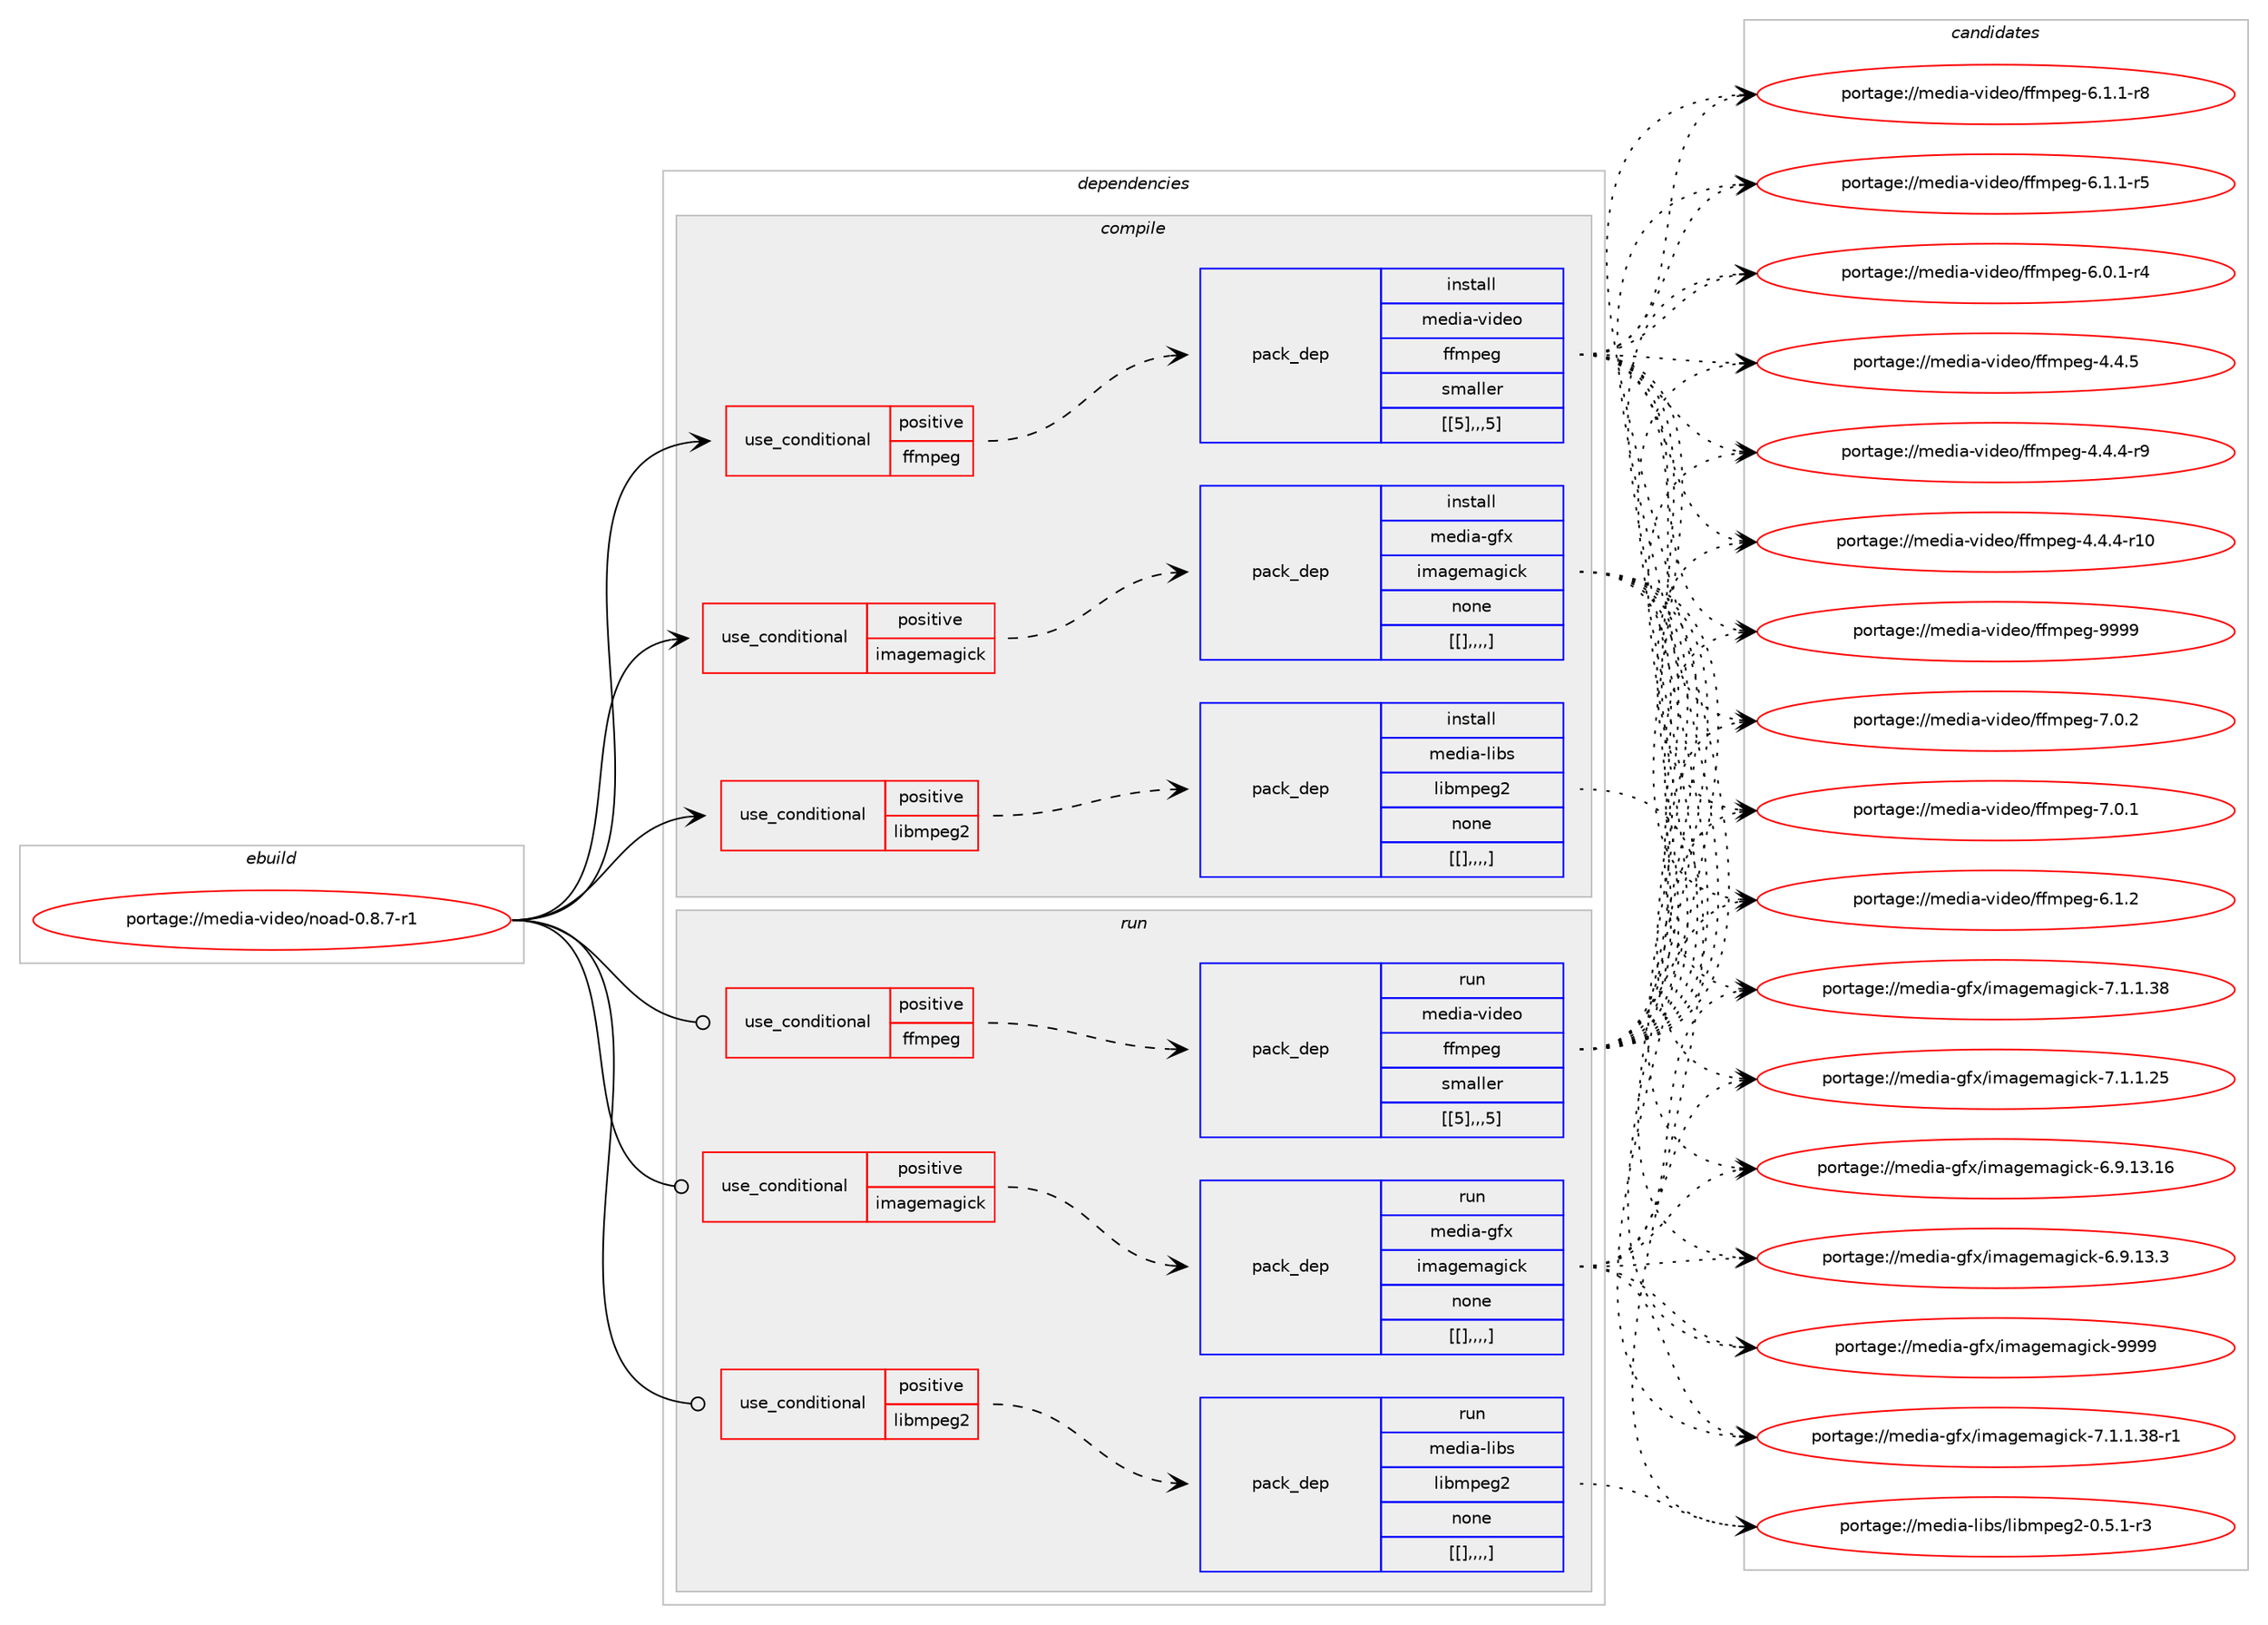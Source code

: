 digraph prolog {

# *************
# Graph options
# *************

newrank=true;
concentrate=true;
compound=true;
graph [rankdir=LR,fontname=Helvetica,fontsize=10,ranksep=1.5];#, ranksep=2.5, nodesep=0.2];
edge  [arrowhead=vee];
node  [fontname=Helvetica,fontsize=10];

# **********
# The ebuild
# **********

subgraph cluster_leftcol {
color=gray;
label=<<i>ebuild</i>>;
id [label="portage://media-video/noad-0.8.7-r1", color=red, width=4, href="../media-video/noad-0.8.7-r1.svg"];
}

# ****************
# The dependencies
# ****************

subgraph cluster_midcol {
color=gray;
label=<<i>dependencies</i>>;
subgraph cluster_compile {
fillcolor="#eeeeee";
style=filled;
label=<<i>compile</i>>;
subgraph cond89499 {
dependency349625 [label=<<TABLE BORDER="0" CELLBORDER="1" CELLSPACING="0" CELLPADDING="4"><TR><TD ROWSPAN="3" CELLPADDING="10">use_conditional</TD></TR><TR><TD>positive</TD></TR><TR><TD>ffmpeg</TD></TR></TABLE>>, shape=none, color=red];
subgraph pack257438 {
dependency349626 [label=<<TABLE BORDER="0" CELLBORDER="1" CELLSPACING="0" CELLPADDING="4" WIDTH="220"><TR><TD ROWSPAN="6" CELLPADDING="30">pack_dep</TD></TR><TR><TD WIDTH="110">install</TD></TR><TR><TD>media-video</TD></TR><TR><TD>ffmpeg</TD></TR><TR><TD>smaller</TD></TR><TR><TD>[[5],,,5]</TD></TR></TABLE>>, shape=none, color=blue];
}
dependency349625:e -> dependency349626:w [weight=20,style="dashed",arrowhead="vee"];
}
id:e -> dependency349625:w [weight=20,style="solid",arrowhead="vee"];
subgraph cond89500 {
dependency349627 [label=<<TABLE BORDER="0" CELLBORDER="1" CELLSPACING="0" CELLPADDING="4"><TR><TD ROWSPAN="3" CELLPADDING="10">use_conditional</TD></TR><TR><TD>positive</TD></TR><TR><TD>imagemagick</TD></TR></TABLE>>, shape=none, color=red];
subgraph pack257439 {
dependency349628 [label=<<TABLE BORDER="0" CELLBORDER="1" CELLSPACING="0" CELLPADDING="4" WIDTH="220"><TR><TD ROWSPAN="6" CELLPADDING="30">pack_dep</TD></TR><TR><TD WIDTH="110">install</TD></TR><TR><TD>media-gfx</TD></TR><TR><TD>imagemagick</TD></TR><TR><TD>none</TD></TR><TR><TD>[[],,,,]</TD></TR></TABLE>>, shape=none, color=blue];
}
dependency349627:e -> dependency349628:w [weight=20,style="dashed",arrowhead="vee"];
}
id:e -> dependency349627:w [weight=20,style="solid",arrowhead="vee"];
subgraph cond89501 {
dependency349629 [label=<<TABLE BORDER="0" CELLBORDER="1" CELLSPACING="0" CELLPADDING="4"><TR><TD ROWSPAN="3" CELLPADDING="10">use_conditional</TD></TR><TR><TD>positive</TD></TR><TR><TD>libmpeg2</TD></TR></TABLE>>, shape=none, color=red];
subgraph pack257440 {
dependency349630 [label=<<TABLE BORDER="0" CELLBORDER="1" CELLSPACING="0" CELLPADDING="4" WIDTH="220"><TR><TD ROWSPAN="6" CELLPADDING="30">pack_dep</TD></TR><TR><TD WIDTH="110">install</TD></TR><TR><TD>media-libs</TD></TR><TR><TD>libmpeg2</TD></TR><TR><TD>none</TD></TR><TR><TD>[[],,,,]</TD></TR></TABLE>>, shape=none, color=blue];
}
dependency349629:e -> dependency349630:w [weight=20,style="dashed",arrowhead="vee"];
}
id:e -> dependency349629:w [weight=20,style="solid",arrowhead="vee"];
}
subgraph cluster_compileandrun {
fillcolor="#eeeeee";
style=filled;
label=<<i>compile and run</i>>;
}
subgraph cluster_run {
fillcolor="#eeeeee";
style=filled;
label=<<i>run</i>>;
subgraph cond89502 {
dependency349631 [label=<<TABLE BORDER="0" CELLBORDER="1" CELLSPACING="0" CELLPADDING="4"><TR><TD ROWSPAN="3" CELLPADDING="10">use_conditional</TD></TR><TR><TD>positive</TD></TR><TR><TD>ffmpeg</TD></TR></TABLE>>, shape=none, color=red];
subgraph pack257441 {
dependency349632 [label=<<TABLE BORDER="0" CELLBORDER="1" CELLSPACING="0" CELLPADDING="4" WIDTH="220"><TR><TD ROWSPAN="6" CELLPADDING="30">pack_dep</TD></TR><TR><TD WIDTH="110">run</TD></TR><TR><TD>media-video</TD></TR><TR><TD>ffmpeg</TD></TR><TR><TD>smaller</TD></TR><TR><TD>[[5],,,5]</TD></TR></TABLE>>, shape=none, color=blue];
}
dependency349631:e -> dependency349632:w [weight=20,style="dashed",arrowhead="vee"];
}
id:e -> dependency349631:w [weight=20,style="solid",arrowhead="odot"];
subgraph cond89503 {
dependency349633 [label=<<TABLE BORDER="0" CELLBORDER="1" CELLSPACING="0" CELLPADDING="4"><TR><TD ROWSPAN="3" CELLPADDING="10">use_conditional</TD></TR><TR><TD>positive</TD></TR><TR><TD>imagemagick</TD></TR></TABLE>>, shape=none, color=red];
subgraph pack257442 {
dependency349634 [label=<<TABLE BORDER="0" CELLBORDER="1" CELLSPACING="0" CELLPADDING="4" WIDTH="220"><TR><TD ROWSPAN="6" CELLPADDING="30">pack_dep</TD></TR><TR><TD WIDTH="110">run</TD></TR><TR><TD>media-gfx</TD></TR><TR><TD>imagemagick</TD></TR><TR><TD>none</TD></TR><TR><TD>[[],,,,]</TD></TR></TABLE>>, shape=none, color=blue];
}
dependency349633:e -> dependency349634:w [weight=20,style="dashed",arrowhead="vee"];
}
id:e -> dependency349633:w [weight=20,style="solid",arrowhead="odot"];
subgraph cond89504 {
dependency349635 [label=<<TABLE BORDER="0" CELLBORDER="1" CELLSPACING="0" CELLPADDING="4"><TR><TD ROWSPAN="3" CELLPADDING="10">use_conditional</TD></TR><TR><TD>positive</TD></TR><TR><TD>libmpeg2</TD></TR></TABLE>>, shape=none, color=red];
subgraph pack257443 {
dependency349636 [label=<<TABLE BORDER="0" CELLBORDER="1" CELLSPACING="0" CELLPADDING="4" WIDTH="220"><TR><TD ROWSPAN="6" CELLPADDING="30">pack_dep</TD></TR><TR><TD WIDTH="110">run</TD></TR><TR><TD>media-libs</TD></TR><TR><TD>libmpeg2</TD></TR><TR><TD>none</TD></TR><TR><TD>[[],,,,]</TD></TR></TABLE>>, shape=none, color=blue];
}
dependency349635:e -> dependency349636:w [weight=20,style="dashed",arrowhead="vee"];
}
id:e -> dependency349635:w [weight=20,style="solid",arrowhead="odot"];
}
}

# **************
# The candidates
# **************

subgraph cluster_choices {
rank=same;
color=gray;
label=<<i>candidates</i>>;

subgraph choice257438 {
color=black;
nodesep=1;
choice1091011001059745118105100101111471021021091121011034557575757 [label="portage://media-video/ffmpeg-9999", color=red, width=4,href="../media-video/ffmpeg-9999.svg"];
choice109101100105974511810510010111147102102109112101103455546484650 [label="portage://media-video/ffmpeg-7.0.2", color=red, width=4,href="../media-video/ffmpeg-7.0.2.svg"];
choice109101100105974511810510010111147102102109112101103455546484649 [label="portage://media-video/ffmpeg-7.0.1", color=red, width=4,href="../media-video/ffmpeg-7.0.1.svg"];
choice109101100105974511810510010111147102102109112101103455446494650 [label="portage://media-video/ffmpeg-6.1.2", color=red, width=4,href="../media-video/ffmpeg-6.1.2.svg"];
choice1091011001059745118105100101111471021021091121011034554464946494511456 [label="portage://media-video/ffmpeg-6.1.1-r8", color=red, width=4,href="../media-video/ffmpeg-6.1.1-r8.svg"];
choice1091011001059745118105100101111471021021091121011034554464946494511453 [label="portage://media-video/ffmpeg-6.1.1-r5", color=red, width=4,href="../media-video/ffmpeg-6.1.1-r5.svg"];
choice1091011001059745118105100101111471021021091121011034554464846494511452 [label="portage://media-video/ffmpeg-6.0.1-r4", color=red, width=4,href="../media-video/ffmpeg-6.0.1-r4.svg"];
choice109101100105974511810510010111147102102109112101103455246524653 [label="portage://media-video/ffmpeg-4.4.5", color=red, width=4,href="../media-video/ffmpeg-4.4.5.svg"];
choice1091011001059745118105100101111471021021091121011034552465246524511457 [label="portage://media-video/ffmpeg-4.4.4-r9", color=red, width=4,href="../media-video/ffmpeg-4.4.4-r9.svg"];
choice109101100105974511810510010111147102102109112101103455246524652451144948 [label="portage://media-video/ffmpeg-4.4.4-r10", color=red, width=4,href="../media-video/ffmpeg-4.4.4-r10.svg"];
dependency349626:e -> choice1091011001059745118105100101111471021021091121011034557575757:w [style=dotted,weight="100"];
dependency349626:e -> choice109101100105974511810510010111147102102109112101103455546484650:w [style=dotted,weight="100"];
dependency349626:e -> choice109101100105974511810510010111147102102109112101103455546484649:w [style=dotted,weight="100"];
dependency349626:e -> choice109101100105974511810510010111147102102109112101103455446494650:w [style=dotted,weight="100"];
dependency349626:e -> choice1091011001059745118105100101111471021021091121011034554464946494511456:w [style=dotted,weight="100"];
dependency349626:e -> choice1091011001059745118105100101111471021021091121011034554464946494511453:w [style=dotted,weight="100"];
dependency349626:e -> choice1091011001059745118105100101111471021021091121011034554464846494511452:w [style=dotted,weight="100"];
dependency349626:e -> choice109101100105974511810510010111147102102109112101103455246524653:w [style=dotted,weight="100"];
dependency349626:e -> choice1091011001059745118105100101111471021021091121011034552465246524511457:w [style=dotted,weight="100"];
dependency349626:e -> choice109101100105974511810510010111147102102109112101103455246524652451144948:w [style=dotted,weight="100"];
}
subgraph choice257439 {
color=black;
nodesep=1;
choice1091011001059745103102120471051099710310110997103105991074557575757 [label="portage://media-gfx/imagemagick-9999", color=red, width=4,href="../media-gfx/imagemagick-9999.svg"];
choice1091011001059745103102120471051099710310110997103105991074555464946494651564511449 [label="portage://media-gfx/imagemagick-7.1.1.38-r1", color=red, width=4,href="../media-gfx/imagemagick-7.1.1.38-r1.svg"];
choice109101100105974510310212047105109971031011099710310599107455546494649465156 [label="portage://media-gfx/imagemagick-7.1.1.38", color=red, width=4,href="../media-gfx/imagemagick-7.1.1.38.svg"];
choice109101100105974510310212047105109971031011099710310599107455546494649465053 [label="portage://media-gfx/imagemagick-7.1.1.25", color=red, width=4,href="../media-gfx/imagemagick-7.1.1.25.svg"];
choice10910110010597451031021204710510997103101109971031059910745544657464951464954 [label="portage://media-gfx/imagemagick-6.9.13.16", color=red, width=4,href="../media-gfx/imagemagick-6.9.13.16.svg"];
choice109101100105974510310212047105109971031011099710310599107455446574649514651 [label="portage://media-gfx/imagemagick-6.9.13.3", color=red, width=4,href="../media-gfx/imagemagick-6.9.13.3.svg"];
dependency349628:e -> choice1091011001059745103102120471051099710310110997103105991074557575757:w [style=dotted,weight="100"];
dependency349628:e -> choice1091011001059745103102120471051099710310110997103105991074555464946494651564511449:w [style=dotted,weight="100"];
dependency349628:e -> choice109101100105974510310212047105109971031011099710310599107455546494649465156:w [style=dotted,weight="100"];
dependency349628:e -> choice109101100105974510310212047105109971031011099710310599107455546494649465053:w [style=dotted,weight="100"];
dependency349628:e -> choice10910110010597451031021204710510997103101109971031059910745544657464951464954:w [style=dotted,weight="100"];
dependency349628:e -> choice109101100105974510310212047105109971031011099710310599107455446574649514651:w [style=dotted,weight="100"];
}
subgraph choice257440 {
color=black;
nodesep=1;
choice1091011001059745108105981154710810598109112101103504548465346494511451 [label="portage://media-libs/libmpeg2-0.5.1-r3", color=red, width=4,href="../media-libs/libmpeg2-0.5.1-r3.svg"];
dependency349630:e -> choice1091011001059745108105981154710810598109112101103504548465346494511451:w [style=dotted,weight="100"];
}
subgraph choice257441 {
color=black;
nodesep=1;
choice1091011001059745118105100101111471021021091121011034557575757 [label="portage://media-video/ffmpeg-9999", color=red, width=4,href="../media-video/ffmpeg-9999.svg"];
choice109101100105974511810510010111147102102109112101103455546484650 [label="portage://media-video/ffmpeg-7.0.2", color=red, width=4,href="../media-video/ffmpeg-7.0.2.svg"];
choice109101100105974511810510010111147102102109112101103455546484649 [label="portage://media-video/ffmpeg-7.0.1", color=red, width=4,href="../media-video/ffmpeg-7.0.1.svg"];
choice109101100105974511810510010111147102102109112101103455446494650 [label="portage://media-video/ffmpeg-6.1.2", color=red, width=4,href="../media-video/ffmpeg-6.1.2.svg"];
choice1091011001059745118105100101111471021021091121011034554464946494511456 [label="portage://media-video/ffmpeg-6.1.1-r8", color=red, width=4,href="../media-video/ffmpeg-6.1.1-r8.svg"];
choice1091011001059745118105100101111471021021091121011034554464946494511453 [label="portage://media-video/ffmpeg-6.1.1-r5", color=red, width=4,href="../media-video/ffmpeg-6.1.1-r5.svg"];
choice1091011001059745118105100101111471021021091121011034554464846494511452 [label="portage://media-video/ffmpeg-6.0.1-r4", color=red, width=4,href="../media-video/ffmpeg-6.0.1-r4.svg"];
choice109101100105974511810510010111147102102109112101103455246524653 [label="portage://media-video/ffmpeg-4.4.5", color=red, width=4,href="../media-video/ffmpeg-4.4.5.svg"];
choice1091011001059745118105100101111471021021091121011034552465246524511457 [label="portage://media-video/ffmpeg-4.4.4-r9", color=red, width=4,href="../media-video/ffmpeg-4.4.4-r9.svg"];
choice109101100105974511810510010111147102102109112101103455246524652451144948 [label="portage://media-video/ffmpeg-4.4.4-r10", color=red, width=4,href="../media-video/ffmpeg-4.4.4-r10.svg"];
dependency349632:e -> choice1091011001059745118105100101111471021021091121011034557575757:w [style=dotted,weight="100"];
dependency349632:e -> choice109101100105974511810510010111147102102109112101103455546484650:w [style=dotted,weight="100"];
dependency349632:e -> choice109101100105974511810510010111147102102109112101103455546484649:w [style=dotted,weight="100"];
dependency349632:e -> choice109101100105974511810510010111147102102109112101103455446494650:w [style=dotted,weight="100"];
dependency349632:e -> choice1091011001059745118105100101111471021021091121011034554464946494511456:w [style=dotted,weight="100"];
dependency349632:e -> choice1091011001059745118105100101111471021021091121011034554464946494511453:w [style=dotted,weight="100"];
dependency349632:e -> choice1091011001059745118105100101111471021021091121011034554464846494511452:w [style=dotted,weight="100"];
dependency349632:e -> choice109101100105974511810510010111147102102109112101103455246524653:w [style=dotted,weight="100"];
dependency349632:e -> choice1091011001059745118105100101111471021021091121011034552465246524511457:w [style=dotted,weight="100"];
dependency349632:e -> choice109101100105974511810510010111147102102109112101103455246524652451144948:w [style=dotted,weight="100"];
}
subgraph choice257442 {
color=black;
nodesep=1;
choice1091011001059745103102120471051099710310110997103105991074557575757 [label="portage://media-gfx/imagemagick-9999", color=red, width=4,href="../media-gfx/imagemagick-9999.svg"];
choice1091011001059745103102120471051099710310110997103105991074555464946494651564511449 [label="portage://media-gfx/imagemagick-7.1.1.38-r1", color=red, width=4,href="../media-gfx/imagemagick-7.1.1.38-r1.svg"];
choice109101100105974510310212047105109971031011099710310599107455546494649465156 [label="portage://media-gfx/imagemagick-7.1.1.38", color=red, width=4,href="../media-gfx/imagemagick-7.1.1.38.svg"];
choice109101100105974510310212047105109971031011099710310599107455546494649465053 [label="portage://media-gfx/imagemagick-7.1.1.25", color=red, width=4,href="../media-gfx/imagemagick-7.1.1.25.svg"];
choice10910110010597451031021204710510997103101109971031059910745544657464951464954 [label="portage://media-gfx/imagemagick-6.9.13.16", color=red, width=4,href="../media-gfx/imagemagick-6.9.13.16.svg"];
choice109101100105974510310212047105109971031011099710310599107455446574649514651 [label="portage://media-gfx/imagemagick-6.9.13.3", color=red, width=4,href="../media-gfx/imagemagick-6.9.13.3.svg"];
dependency349634:e -> choice1091011001059745103102120471051099710310110997103105991074557575757:w [style=dotted,weight="100"];
dependency349634:e -> choice1091011001059745103102120471051099710310110997103105991074555464946494651564511449:w [style=dotted,weight="100"];
dependency349634:e -> choice109101100105974510310212047105109971031011099710310599107455546494649465156:w [style=dotted,weight="100"];
dependency349634:e -> choice109101100105974510310212047105109971031011099710310599107455546494649465053:w [style=dotted,weight="100"];
dependency349634:e -> choice10910110010597451031021204710510997103101109971031059910745544657464951464954:w [style=dotted,weight="100"];
dependency349634:e -> choice109101100105974510310212047105109971031011099710310599107455446574649514651:w [style=dotted,weight="100"];
}
subgraph choice257443 {
color=black;
nodesep=1;
choice1091011001059745108105981154710810598109112101103504548465346494511451 [label="portage://media-libs/libmpeg2-0.5.1-r3", color=red, width=4,href="../media-libs/libmpeg2-0.5.1-r3.svg"];
dependency349636:e -> choice1091011001059745108105981154710810598109112101103504548465346494511451:w [style=dotted,weight="100"];
}
}

}
